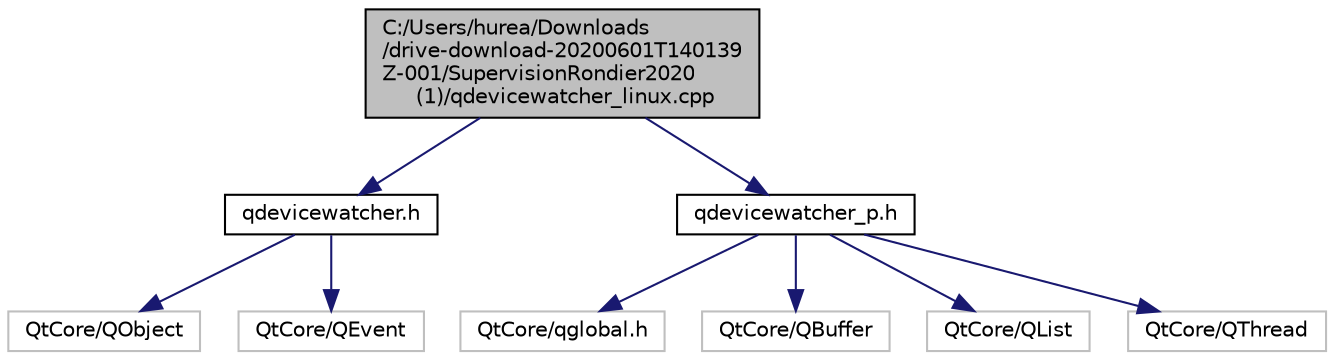 digraph "C:/Users/hurea/Downloads/drive-download-20200601T140139Z-001/SupervisionRondier2020 (1)/qdevicewatcher_linux.cpp"
{
 // LATEX_PDF_SIZE
  edge [fontname="Helvetica",fontsize="10",labelfontname="Helvetica",labelfontsize="10"];
  node [fontname="Helvetica",fontsize="10",shape=record];
  Node1 [label="C:/Users/hurea/Downloads\l/drive-download-20200601T140139\lZ-001/SupervisionRondier2020\l (1)/qdevicewatcher_linux.cpp",height=0.2,width=0.4,color="black", fillcolor="grey75", style="filled", fontcolor="black",tooltip=" "];
  Node1 -> Node2 [color="midnightblue",fontsize="10",style="solid"];
  Node2 [label="qdevicewatcher.h",height=0.2,width=0.4,color="black", fillcolor="white", style="filled",URL="$qdevicewatcher_8h.html",tooltip=" "];
  Node2 -> Node3 [color="midnightblue",fontsize="10",style="solid"];
  Node3 [label="QtCore/QObject",height=0.2,width=0.4,color="grey75", fillcolor="white", style="filled",tooltip=" "];
  Node2 -> Node4 [color="midnightblue",fontsize="10",style="solid"];
  Node4 [label="QtCore/QEvent",height=0.2,width=0.4,color="grey75", fillcolor="white", style="filled",tooltip=" "];
  Node1 -> Node5 [color="midnightblue",fontsize="10",style="solid"];
  Node5 [label="qdevicewatcher_p.h",height=0.2,width=0.4,color="black", fillcolor="white", style="filled",URL="$qdevicewatcher__p_8h.html",tooltip=" "];
  Node5 -> Node6 [color="midnightblue",fontsize="10",style="solid"];
  Node6 [label="QtCore/qglobal.h",height=0.2,width=0.4,color="grey75", fillcolor="white", style="filled",tooltip=" "];
  Node5 -> Node7 [color="midnightblue",fontsize="10",style="solid"];
  Node7 [label="QtCore/QBuffer",height=0.2,width=0.4,color="grey75", fillcolor="white", style="filled",tooltip=" "];
  Node5 -> Node8 [color="midnightblue",fontsize="10",style="solid"];
  Node8 [label="QtCore/QList",height=0.2,width=0.4,color="grey75", fillcolor="white", style="filled",tooltip=" "];
  Node5 -> Node9 [color="midnightblue",fontsize="10",style="solid"];
  Node9 [label="QtCore/QThread",height=0.2,width=0.4,color="grey75", fillcolor="white", style="filled",tooltip=" "];
}
